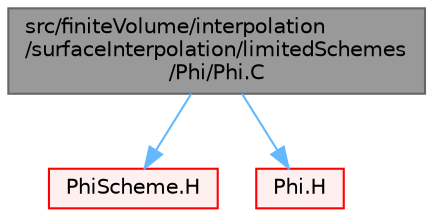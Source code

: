 digraph "src/finiteVolume/interpolation/surfaceInterpolation/limitedSchemes/Phi/Phi.C"
{
 // LATEX_PDF_SIZE
  bgcolor="transparent";
  edge [fontname=Helvetica,fontsize=10,labelfontname=Helvetica,labelfontsize=10];
  node [fontname=Helvetica,fontsize=10,shape=box,height=0.2,width=0.4];
  Node1 [id="Node000001",label="src/finiteVolume/interpolation\l/surfaceInterpolation/limitedSchemes\l/Phi/Phi.C",height=0.2,width=0.4,color="gray40", fillcolor="grey60", style="filled", fontcolor="black",tooltip=" "];
  Node1 -> Node2 [id="edge1_Node000001_Node000002",color="steelblue1",style="solid",tooltip=" "];
  Node2 [id="Node000002",label="PhiScheme.H",height=0.2,width=0.4,color="red", fillcolor="#FFF0F0", style="filled",URL="$PhiScheme_8H.html",tooltip=" "];
  Node1 -> Node150 [id="edge2_Node000001_Node000150",color="steelblue1",style="solid",tooltip=" "];
  Node150 [id="Node000150",label="Phi.H",height=0.2,width=0.4,color="red", fillcolor="#FFF0F0", style="filled",URL="$Phi_8H.html",tooltip=" "];
}
